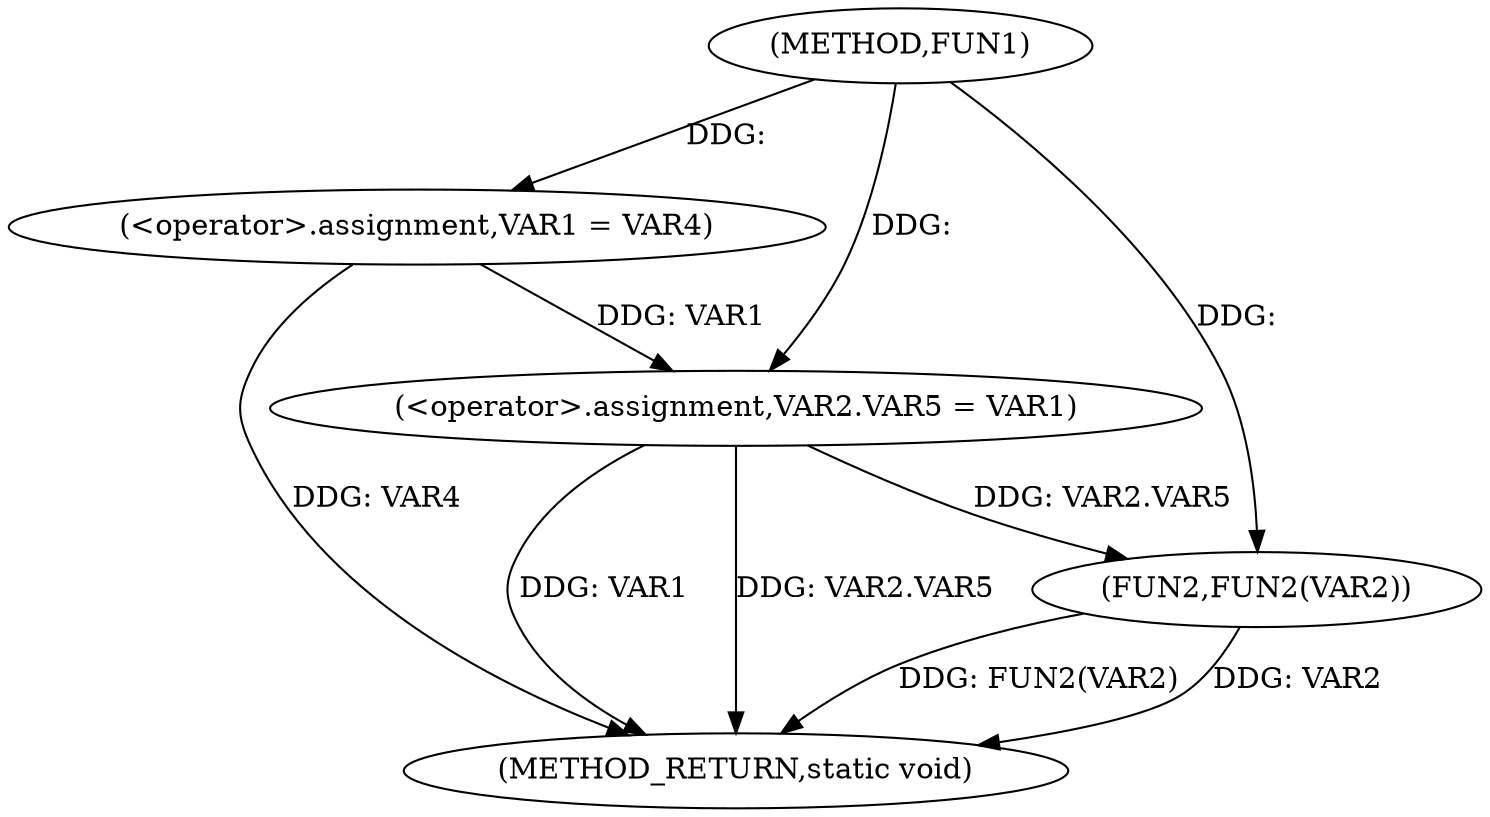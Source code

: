 digraph FUN1 {  
"1000100" [label = "(METHOD,FUN1)" ]
"1000116" [label = "(METHOD_RETURN,static void)" ]
"1000106" [label = "(<operator>.assignment,VAR1 = VAR4)" ]
"1000109" [label = "(<operator>.assignment,VAR2.VAR5 = VAR1)" ]
"1000114" [label = "(FUN2,FUN2(VAR2))" ]
  "1000106" -> "1000116"  [ label = "DDG: VAR4"] 
  "1000114" -> "1000116"  [ label = "DDG: FUN2(VAR2)"] 
  "1000114" -> "1000116"  [ label = "DDG: VAR2"] 
  "1000109" -> "1000116"  [ label = "DDG: VAR1"] 
  "1000109" -> "1000116"  [ label = "DDG: VAR2.VAR5"] 
  "1000100" -> "1000106"  [ label = "DDG: "] 
  "1000106" -> "1000109"  [ label = "DDG: VAR1"] 
  "1000100" -> "1000109"  [ label = "DDG: "] 
  "1000109" -> "1000114"  [ label = "DDG: VAR2.VAR5"] 
  "1000100" -> "1000114"  [ label = "DDG: "] 
}
